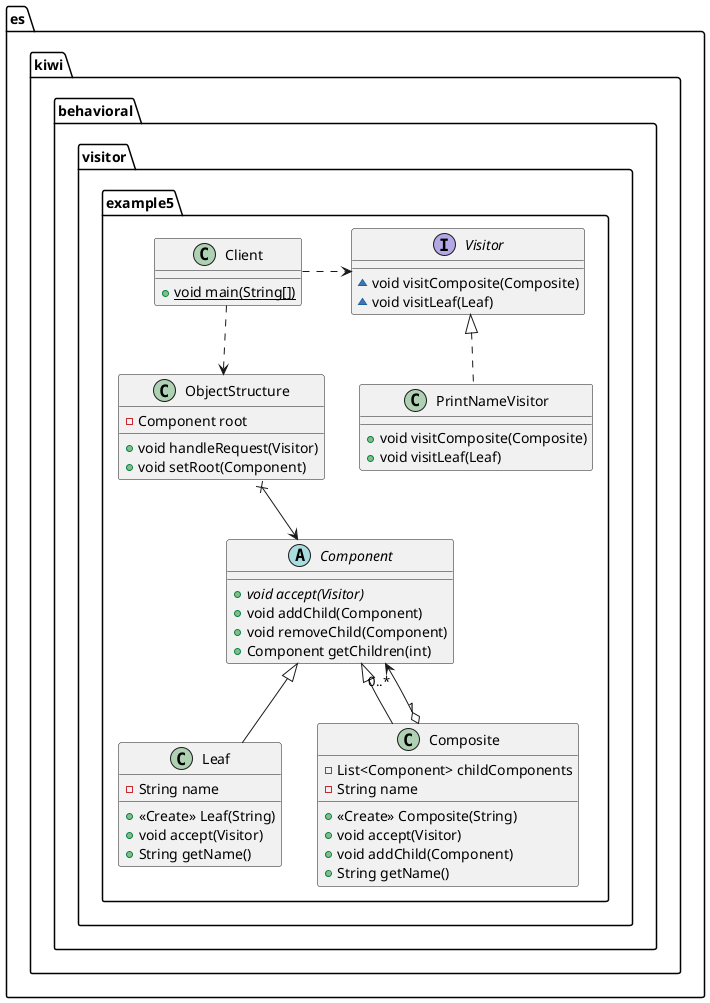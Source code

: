 @startuml
interface es.kiwi.behavioral.visitor.example5.Visitor {
~ void visitComposite(Composite)
~ void visitLeaf(Leaf)
}
class es.kiwi.behavioral.visitor.example5.Leaf {
- String name
+ <<Create>> Leaf(String)
+ void accept(Visitor)
+ String getName()
}
class es.kiwi.behavioral.visitor.example5.ObjectStructure {
- Component root
+ void handleRequest(Visitor)
+ void setRoot(Component)
}
abstract class es.kiwi.behavioral.visitor.example5.Component {
+ {abstract}void accept(Visitor)
+ void addChild(Component)
+ void removeChild(Component)
+ Component getChildren(int)
}
class es.kiwi.behavioral.visitor.example5.Client {
+ {static} void main(String[])
}
class es.kiwi.behavioral.visitor.example5.PrintNameVisitor {
+ void visitComposite(Composite)
+ void visitLeaf(Leaf)
}
class es.kiwi.behavioral.visitor.example5.Composite {
- List<Component> childComponents
- String name
+ <<Create>> Composite(String)
+ void accept(Visitor)
+ void addChild(Component)
+ String getName()
}


es.kiwi.behavioral.visitor.example5.Component <|-- es.kiwi.behavioral.visitor.example5.Leaf
es.kiwi.behavioral.visitor.example5.Visitor <|.. es.kiwi.behavioral.visitor.example5.PrintNameVisitor
es.kiwi.behavioral.visitor.example5.Component <|-- es.kiwi.behavioral.visitor.example5.Composite
es.kiwi.behavioral.visitor.example5.Composite "1" o--> "0..*" es.kiwi.behavioral.visitor.example5.Component
es.kiwi.behavioral.visitor.example5.ObjectStructure x-down-> es.kiwi.behavioral.visitor.example5.Component
es.kiwi.behavioral.visitor.example5.Client .right.> es.kiwi.behavioral.visitor.example5.Visitor
es.kiwi.behavioral.visitor.example5.Client ..> es.kiwi.behavioral.visitor.example5.ObjectStructure
@enduml
